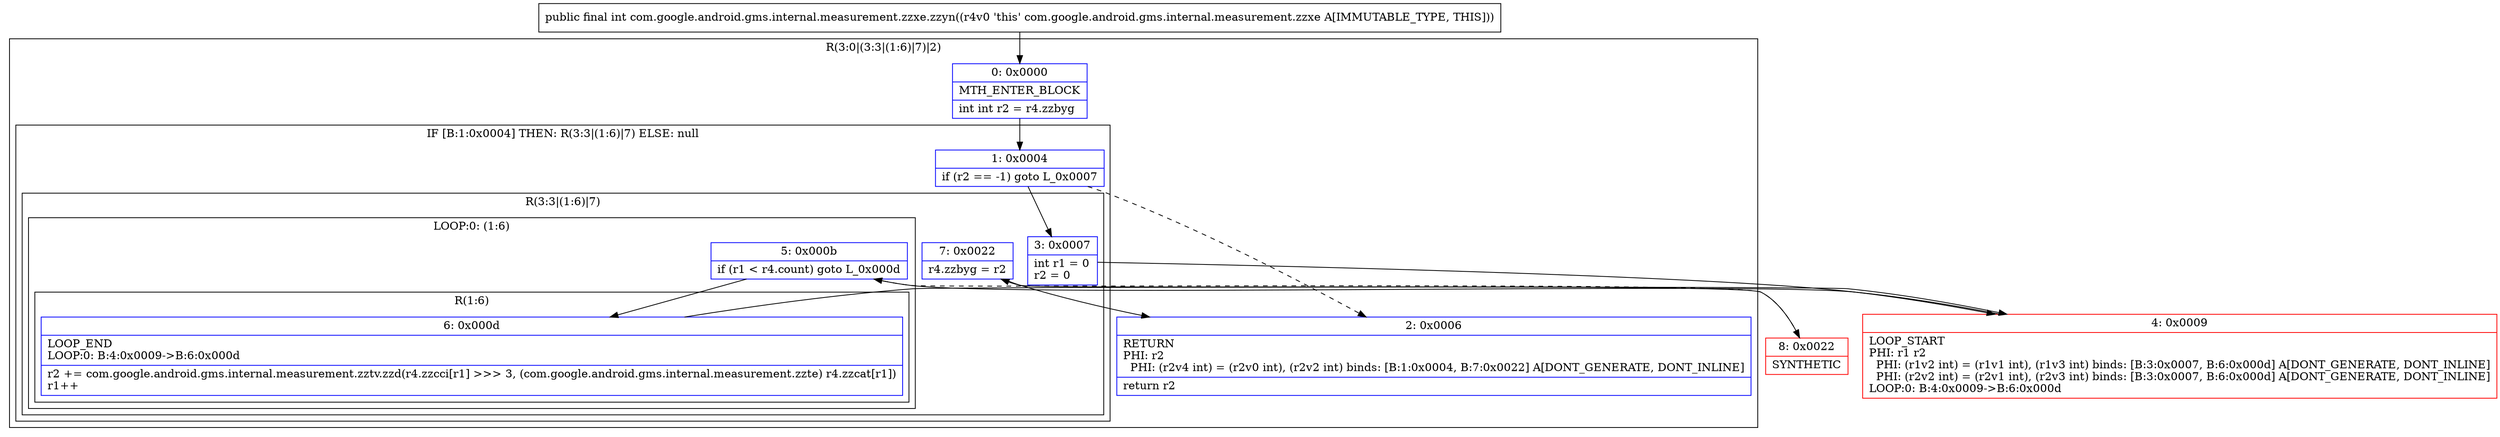 digraph "CFG forcom.google.android.gms.internal.measurement.zzxe.zzyn()I" {
subgraph cluster_Region_367428487 {
label = "R(3:0|(3:3|(1:6)|7)|2)";
node [shape=record,color=blue];
Node_0 [shape=record,label="{0\:\ 0x0000|MTH_ENTER_BLOCK\l|int int r2 = r4.zzbyg\l}"];
subgraph cluster_IfRegion_687717446 {
label = "IF [B:1:0x0004] THEN: R(3:3|(1:6)|7) ELSE: null";
node [shape=record,color=blue];
Node_1 [shape=record,label="{1\:\ 0x0004|if (r2 == \-1) goto L_0x0007\l}"];
subgraph cluster_Region_663314974 {
label = "R(3:3|(1:6)|7)";
node [shape=record,color=blue];
Node_3 [shape=record,label="{3\:\ 0x0007|int r1 = 0\lr2 = 0\l}"];
subgraph cluster_LoopRegion_153548901 {
label = "LOOP:0: (1:6)";
node [shape=record,color=blue];
Node_5 [shape=record,label="{5\:\ 0x000b|if (r1 \< r4.count) goto L_0x000d\l}"];
subgraph cluster_Region_1637560679 {
label = "R(1:6)";
node [shape=record,color=blue];
Node_6 [shape=record,label="{6\:\ 0x000d|LOOP_END\lLOOP:0: B:4:0x0009\-\>B:6:0x000d\l|r2 += com.google.android.gms.internal.measurement.zztv.zzd(r4.zzcci[r1] \>\>\> 3, (com.google.android.gms.internal.measurement.zzte) r4.zzcat[r1])\lr1++\l}"];
}
}
Node_7 [shape=record,label="{7\:\ 0x0022|r4.zzbyg = r2\l}"];
}
}
Node_2 [shape=record,label="{2\:\ 0x0006|RETURN\lPHI: r2 \l  PHI: (r2v4 int) = (r2v0 int), (r2v2 int) binds: [B:1:0x0004, B:7:0x0022] A[DONT_GENERATE, DONT_INLINE]\l|return r2\l}"];
}
Node_4 [shape=record,color=red,label="{4\:\ 0x0009|LOOP_START\lPHI: r1 r2 \l  PHI: (r1v2 int) = (r1v1 int), (r1v3 int) binds: [B:3:0x0007, B:6:0x000d] A[DONT_GENERATE, DONT_INLINE]\l  PHI: (r2v2 int) = (r2v1 int), (r2v3 int) binds: [B:3:0x0007, B:6:0x000d] A[DONT_GENERATE, DONT_INLINE]\lLOOP:0: B:4:0x0009\-\>B:6:0x000d\l}"];
Node_8 [shape=record,color=red,label="{8\:\ 0x0022|SYNTHETIC\l}"];
MethodNode[shape=record,label="{public final int com.google.android.gms.internal.measurement.zzxe.zzyn((r4v0 'this' com.google.android.gms.internal.measurement.zzxe A[IMMUTABLE_TYPE, THIS])) }"];
MethodNode -> Node_0;
Node_0 -> Node_1;
Node_1 -> Node_2[style=dashed];
Node_1 -> Node_3;
Node_3 -> Node_4;
Node_5 -> Node_6;
Node_5 -> Node_8[style=dashed];
Node_6 -> Node_4;
Node_7 -> Node_2;
Node_4 -> Node_5;
Node_8 -> Node_7;
}

